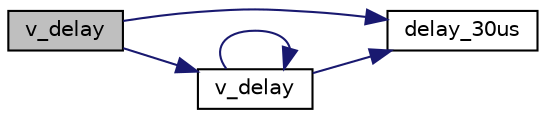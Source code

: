digraph "v_delay"
{
 // LATEX_PDF_SIZE
  edge [fontname="Helvetica",fontsize="10",labelfontname="Helvetica",labelfontsize="10"];
  node [fontname="Helvetica",fontsize="10",shape=record];
  rankdir="LR";
  Node1 [label="v_delay",height=0.2,width=0.4,color="black", fillcolor="grey75", style="filled", fontcolor="black",tooltip=" "];
  Node1 -> Node2 [color="midnightblue",fontsize="10",style="solid",fontname="Helvetica"];
  Node2 [label="delay_30us",height=0.2,width=0.4,color="black", fillcolor="white", style="filled",URL="$lcd_8c.html#a945fcfddb2cd3089d44b3f0201f97519",tooltip=" "];
  Node1 -> Node3 [color="midnightblue",fontsize="10",style="solid",fontname="Helvetica"];
  Node3 [label="v_delay",height=0.2,width=0.4,color="black", fillcolor="white", style="filled",URL="$lcd_8c.html#a6699ddda2fdbc83fcfda7cc61813eebb",tooltip=" "];
  Node3 -> Node2 [color="midnightblue",fontsize="10",style="solid",fontname="Helvetica"];
  Node3 -> Node3 [color="midnightblue",fontsize="10",style="solid",fontname="Helvetica"];
}
